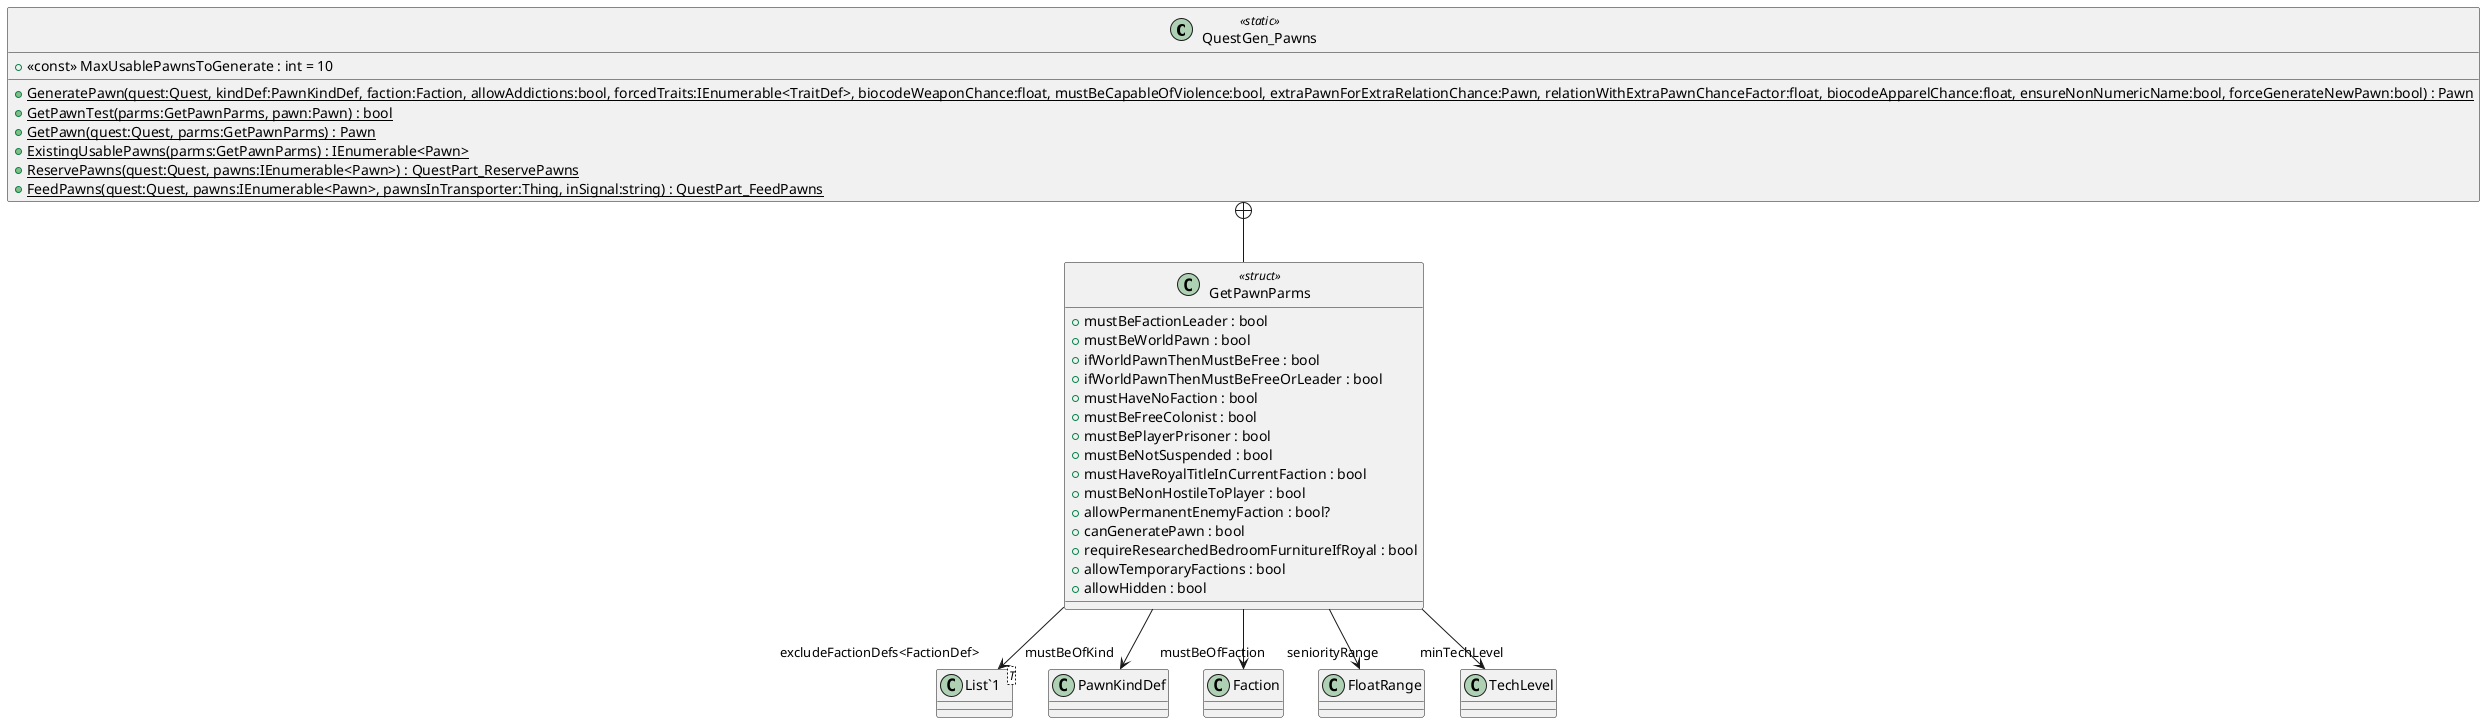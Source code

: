 @startuml
class QuestGen_Pawns <<static>> {
    + <<const>> MaxUsablePawnsToGenerate : int = 10
    + {static} GeneratePawn(quest:Quest, kindDef:PawnKindDef, faction:Faction, allowAddictions:bool, forcedTraits:IEnumerable<TraitDef>, biocodeWeaponChance:float, mustBeCapableOfViolence:bool, extraPawnForExtraRelationChance:Pawn, relationWithExtraPawnChanceFactor:float, biocodeApparelChance:float, ensureNonNumericName:bool, forceGenerateNewPawn:bool) : Pawn
    + {static} GetPawnTest(parms:GetPawnParms, pawn:Pawn) : bool
    + {static} GetPawn(quest:Quest, parms:GetPawnParms) : Pawn
    + {static} ExistingUsablePawns(parms:GetPawnParms) : IEnumerable<Pawn>
    + {static} ReservePawns(quest:Quest, pawns:IEnumerable<Pawn>) : QuestPart_ReservePawns
    + {static} FeedPawns(quest:Quest, pawns:IEnumerable<Pawn>, pawnsInTransporter:Thing, inSignal:string) : QuestPart_FeedPawns
}
class GetPawnParms <<struct>> {
    + mustBeFactionLeader : bool
    + mustBeWorldPawn : bool
    + ifWorldPawnThenMustBeFree : bool
    + ifWorldPawnThenMustBeFreeOrLeader : bool
    + mustHaveNoFaction : bool
    + mustBeFreeColonist : bool
    + mustBePlayerPrisoner : bool
    + mustBeNotSuspended : bool
    + mustHaveRoyalTitleInCurrentFaction : bool
    + mustBeNonHostileToPlayer : bool
    + allowPermanentEnemyFaction : bool?
    + canGeneratePawn : bool
    + requireResearchedBedroomFurnitureIfRoyal : bool
    + allowTemporaryFactions : bool
    + allowHidden : bool
}
class "List`1"<T> {
}
QuestGen_Pawns +-- GetPawnParms
GetPawnParms --> "mustBeOfKind" PawnKindDef
GetPawnParms --> "mustBeOfFaction" Faction
GetPawnParms --> "seniorityRange" FloatRange
GetPawnParms --> "minTechLevel" TechLevel
GetPawnParms --> "excludeFactionDefs<FactionDef>" "List`1"
@enduml

